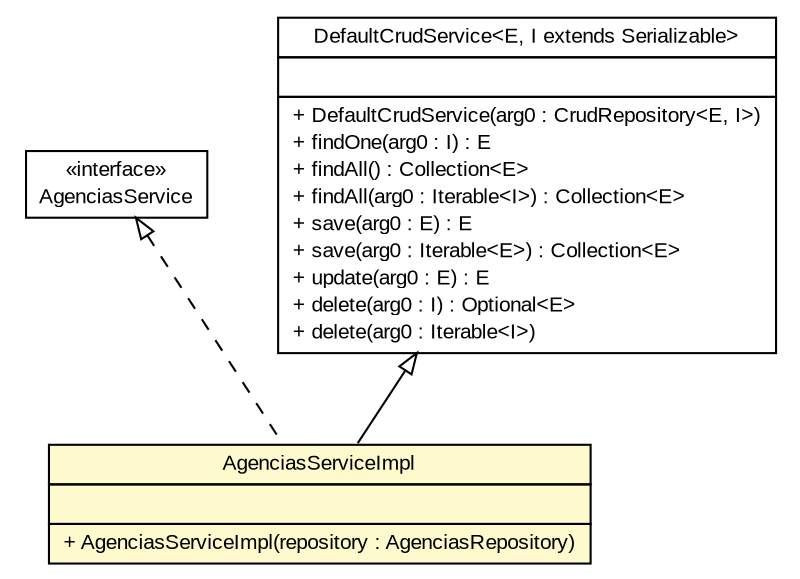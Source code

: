#!/usr/local/bin/dot
#
# Class diagram 
# Generated by UMLGraph version R5_6 (http://www.umlgraph.org/)
#

digraph G {
	edge [fontname="arial",fontsize=10,labelfontname="arial",labelfontsize=10];
	node [fontname="arial",fontsize=10,shape=plaintext];
	nodesep=0.25;
	ranksep=0.5;
	// br.gov.to.sefaz.arr.parametros.business.service.AgenciasService
	c716 [label=<<table title="br.gov.to.sefaz.arr.parametros.business.service.AgenciasService" border="0" cellborder="1" cellspacing="0" cellpadding="2" port="p" href="../AgenciasService.html">
		<tr><td><table border="0" cellspacing="0" cellpadding="1">
<tr><td align="center" balign="center"> &#171;interface&#187; </td></tr>
<tr><td align="center" balign="center"> AgenciasService </td></tr>
		</table></td></tr>
		</table>>, URL="../AgenciasService.html", fontname="arial", fontcolor="black", fontsize=10.0];
	// br.gov.to.sefaz.arr.parametros.business.service.impl.AgenciasServiceImpl
	c721 [label=<<table title="br.gov.to.sefaz.arr.parametros.business.service.impl.AgenciasServiceImpl" border="0" cellborder="1" cellspacing="0" cellpadding="2" port="p" bgcolor="lemonChiffon" href="./AgenciasServiceImpl.html">
		<tr><td><table border="0" cellspacing="0" cellpadding="1">
<tr><td align="center" balign="center"> AgenciasServiceImpl </td></tr>
		</table></td></tr>
		<tr><td><table border="0" cellspacing="0" cellpadding="1">
<tr><td align="left" balign="left">  </td></tr>
		</table></td></tr>
		<tr><td><table border="0" cellspacing="0" cellpadding="1">
<tr><td align="left" balign="left"> + AgenciasServiceImpl(repository : AgenciasRepository) </td></tr>
		</table></td></tr>
		</table>>, URL="./AgenciasServiceImpl.html", fontname="arial", fontcolor="black", fontsize=10.0];
	//br.gov.to.sefaz.arr.parametros.business.service.impl.AgenciasServiceImpl extends br.gov.to.sefaz.business.service.impl.DefaultCrudService<br.gov.to.sefaz.arr.parametros.persistence.entity.BancoAgencias, br.gov.to.sefaz.arr.parametros.persistence.entity.BancoAgenciasPK>
	c749:p -> c721:p [dir=back,arrowtail=empty];
	//br.gov.to.sefaz.arr.parametros.business.service.impl.AgenciasServiceImpl implements br.gov.to.sefaz.arr.parametros.business.service.AgenciasService
	c716:p -> c721:p [dir=back,arrowtail=empty,style=dashed];
	// br.gov.to.sefaz.business.service.impl.DefaultCrudService<E, I extends java.io.Serializable>
	c749 [label=<<table title="br.gov.to.sefaz.business.service.impl.DefaultCrudService" border="0" cellborder="1" cellspacing="0" cellpadding="2" port="p" href="http://java.sun.com/j2se/1.4.2/docs/api/br/gov/to/sefaz/business/service/impl/DefaultCrudService.html">
		<tr><td><table border="0" cellspacing="0" cellpadding="1">
<tr><td align="center" balign="center"> DefaultCrudService&lt;E, I extends Serializable&gt; </td></tr>
		</table></td></tr>
		<tr><td><table border="0" cellspacing="0" cellpadding="1">
<tr><td align="left" balign="left">  </td></tr>
		</table></td></tr>
		<tr><td><table border="0" cellspacing="0" cellpadding="1">
<tr><td align="left" balign="left"> + DefaultCrudService(arg0 : CrudRepository&lt;E, I&gt;) </td></tr>
<tr><td align="left" balign="left"> + findOne(arg0 : I) : E </td></tr>
<tr><td align="left" balign="left"> + findAll() : Collection&lt;E&gt; </td></tr>
<tr><td align="left" balign="left"> + findAll(arg0 : Iterable&lt;I&gt;) : Collection&lt;E&gt; </td></tr>
<tr><td align="left" balign="left"> + save(arg0 : E) : E </td></tr>
<tr><td align="left" balign="left"> + save(arg0 : Iterable&lt;E&gt;) : Collection&lt;E&gt; </td></tr>
<tr><td align="left" balign="left"> + update(arg0 : E) : E </td></tr>
<tr><td align="left" balign="left"> + delete(arg0 : I) : Optional&lt;E&gt; </td></tr>
<tr><td align="left" balign="left"> + delete(arg0 : Iterable&lt;I&gt;) </td></tr>
		</table></td></tr>
		</table>>, URL="http://java.sun.com/j2se/1.4.2/docs/api/br/gov/to/sefaz/business/service/impl/DefaultCrudService.html", fontname="arial", fontcolor="black", fontsize=10.0];
}


